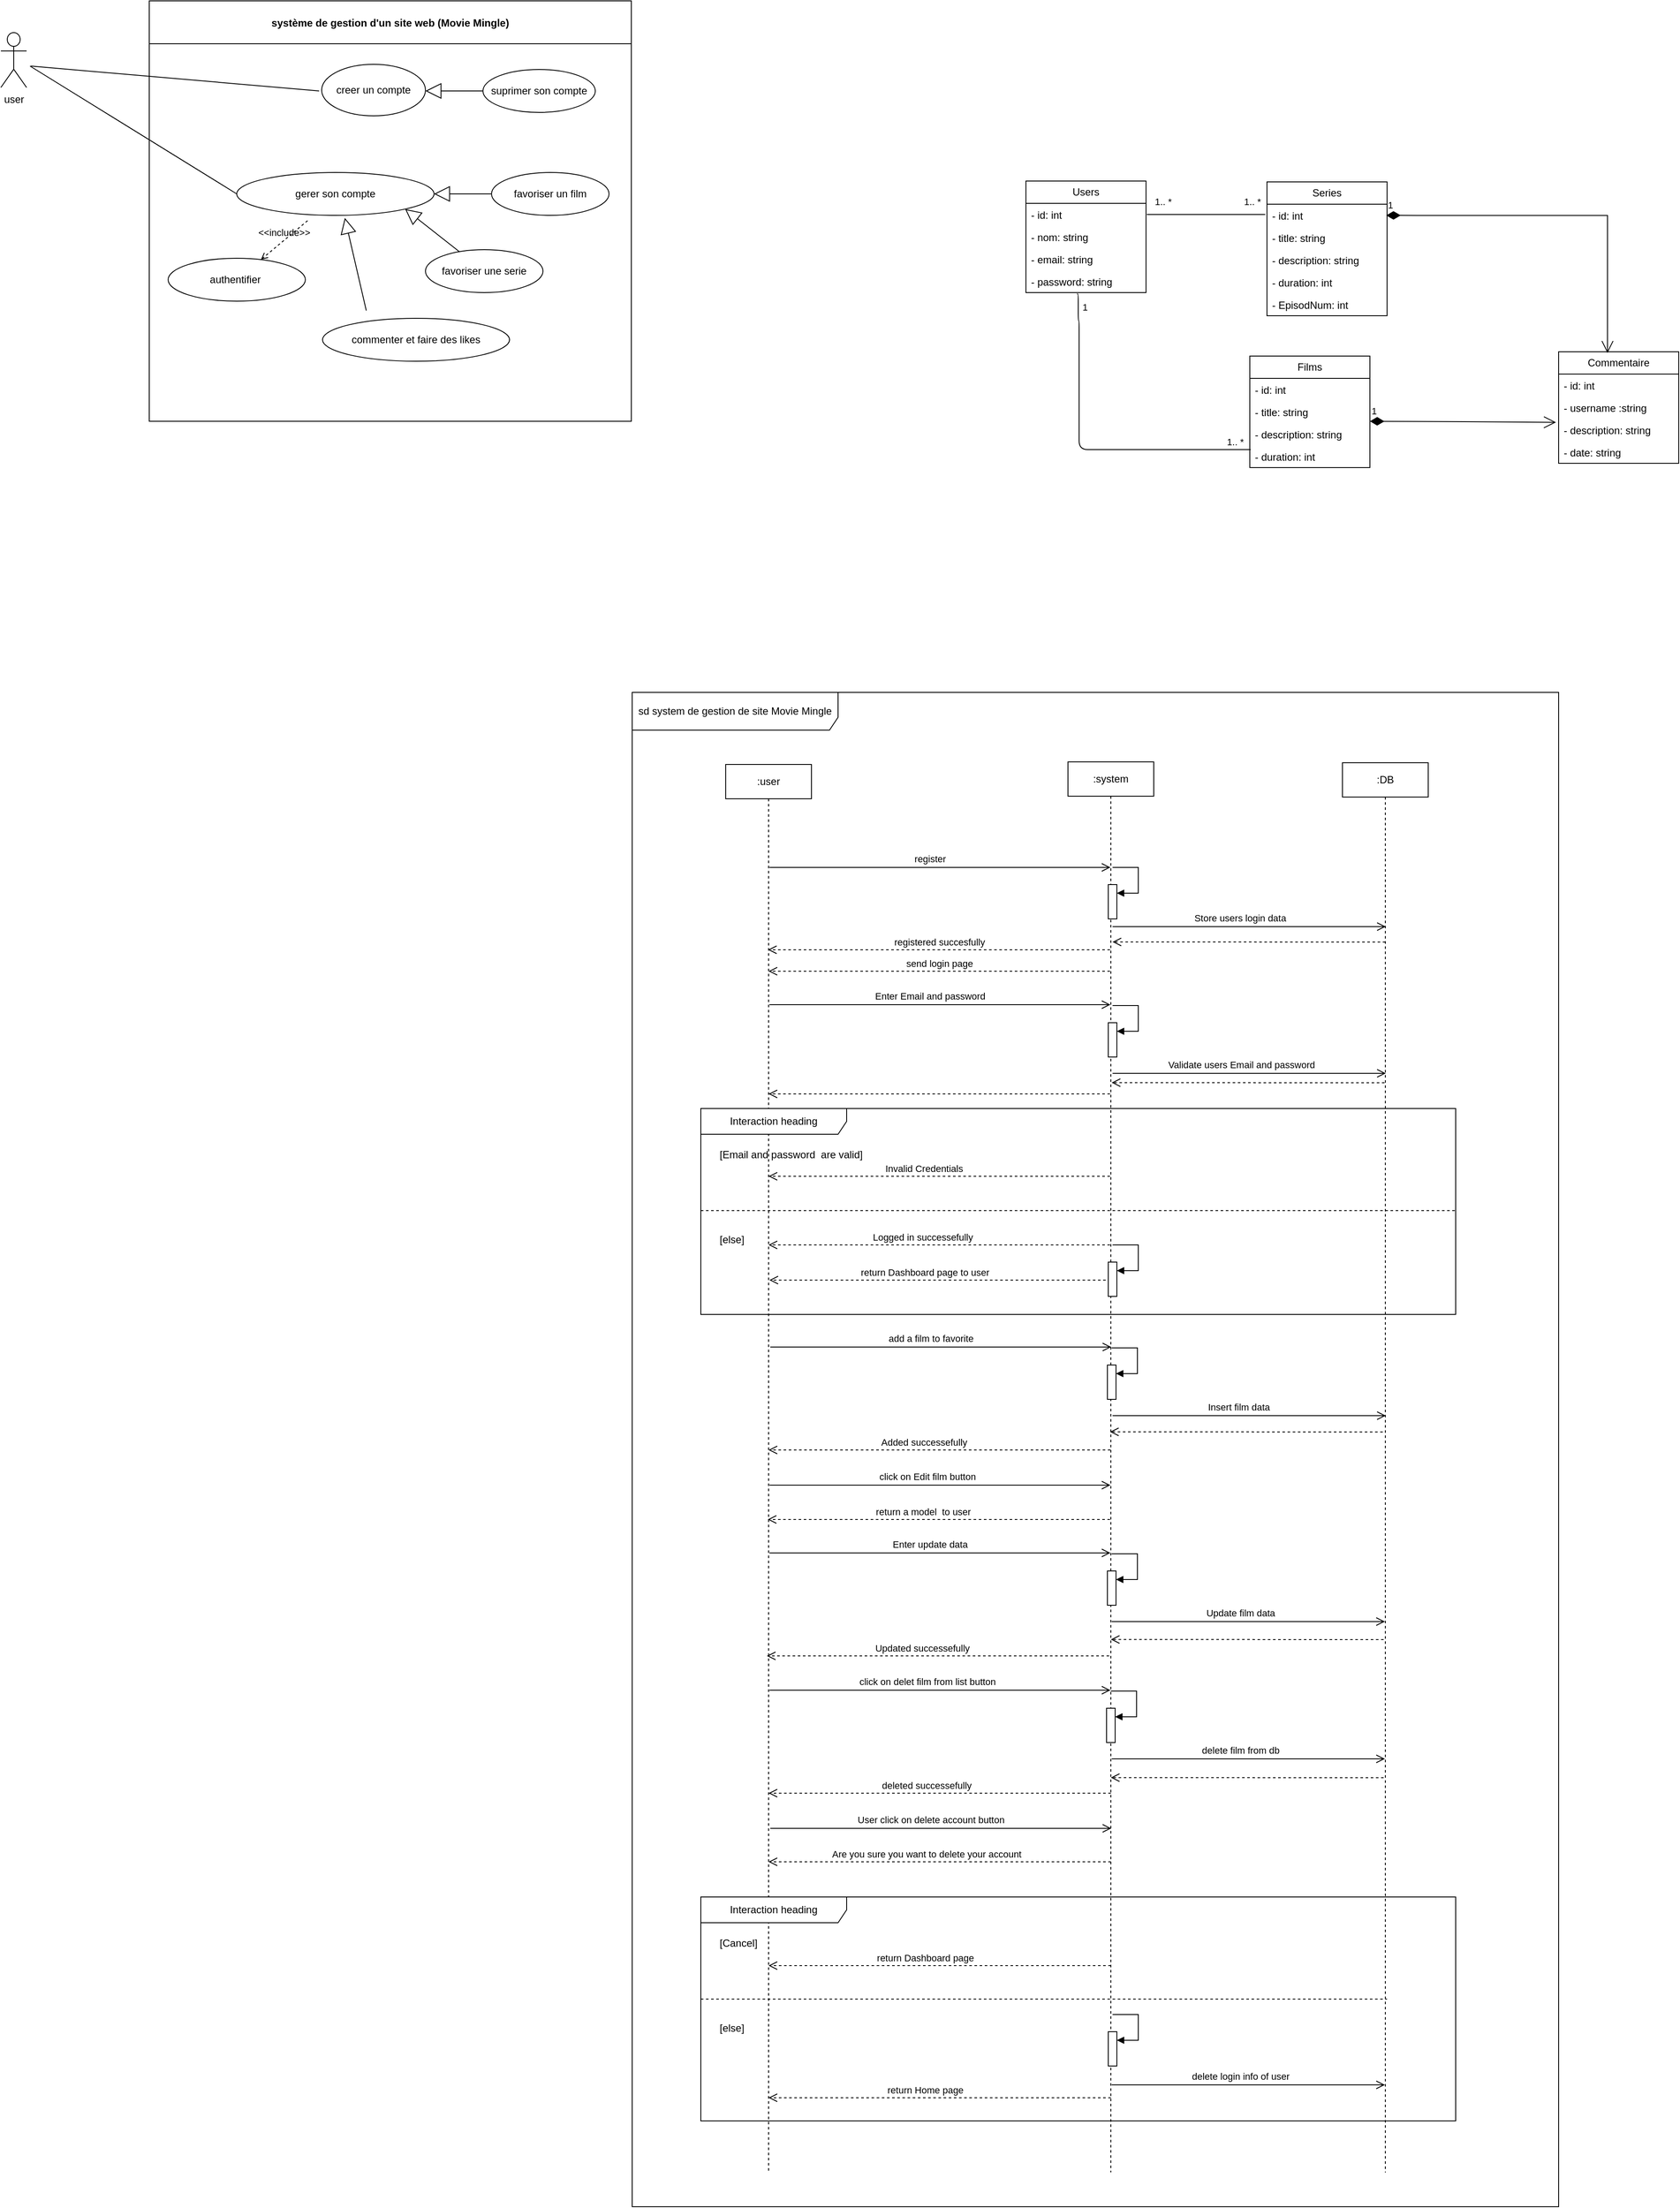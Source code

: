 <mxfile version="22.1.3" type="github">
  <diagram name="Page-1" id="ic3QxxJDQ8-wgufNTwQT">
    <mxGraphModel dx="2647" dy="1553" grid="1" gridSize="10" guides="1" tooltips="1" connect="1" arrows="1" fold="1" page="1" pageScale="1" pageWidth="827" pageHeight="1169" math="0" shadow="0">
      <root>
        <mxCell id="0" />
        <mxCell id="1" parent="0" />
        <mxCell id="sFR_5gGPYLs7CGGtgTTj-65" value="Users" style="swimlane;fontStyle=0;childLayout=stackLayout;horizontal=1;startSize=26;fillColor=none;horizontalStack=0;resizeParent=1;resizeParentMax=0;resizeLast=0;collapsible=1;marginBottom=0;whiteSpace=wrap;html=1;" vertex="1" parent="1">
          <mxGeometry x="1259" y="359" width="140" height="130" as="geometry" />
        </mxCell>
        <mxCell id="sFR_5gGPYLs7CGGtgTTj-66" value="- id: int" style="text;strokeColor=none;fillColor=none;align=left;verticalAlign=top;spacingLeft=4;spacingRight=4;overflow=hidden;rotatable=0;points=[[0,0.5],[1,0.5]];portConstraint=eastwest;whiteSpace=wrap;html=1;" vertex="1" parent="sFR_5gGPYLs7CGGtgTTj-65">
          <mxGeometry y="26" width="140" height="26" as="geometry" />
        </mxCell>
        <mxCell id="sFR_5gGPYLs7CGGtgTTj-67" value="- nom: string" style="text;strokeColor=none;fillColor=none;align=left;verticalAlign=top;spacingLeft=4;spacingRight=4;overflow=hidden;rotatable=0;points=[[0,0.5],[1,0.5]];portConstraint=eastwest;whiteSpace=wrap;html=1;" vertex="1" parent="sFR_5gGPYLs7CGGtgTTj-65">
          <mxGeometry y="52" width="140" height="26" as="geometry" />
        </mxCell>
        <mxCell id="sFR_5gGPYLs7CGGtgTTj-68" value="-&amp;nbsp;email: string" style="text;strokeColor=none;fillColor=none;align=left;verticalAlign=top;spacingLeft=4;spacingRight=4;overflow=hidden;rotatable=0;points=[[0,0.5],[1,0.5]];portConstraint=eastwest;whiteSpace=wrap;html=1;" vertex="1" parent="sFR_5gGPYLs7CGGtgTTj-65">
          <mxGeometry y="78" width="140" height="26" as="geometry" />
        </mxCell>
        <mxCell id="sFR_5gGPYLs7CGGtgTTj-69" value="-&amp;nbsp;password: string" style="text;strokeColor=none;fillColor=none;align=left;verticalAlign=top;spacingLeft=4;spacingRight=4;overflow=hidden;rotatable=0;points=[[0,0.5],[1,0.5]];portConstraint=eastwest;whiteSpace=wrap;html=1;" vertex="1" parent="sFR_5gGPYLs7CGGtgTTj-65">
          <mxGeometry y="104" width="140" height="26" as="geometry" />
        </mxCell>
        <mxCell id="sFR_5gGPYLs7CGGtgTTj-71" value="Commentaire" style="swimlane;fontStyle=0;childLayout=stackLayout;horizontal=1;startSize=26;fillColor=none;horizontalStack=0;resizeParent=1;resizeParentMax=0;resizeLast=0;collapsible=1;marginBottom=0;whiteSpace=wrap;html=1;" vertex="1" parent="1">
          <mxGeometry x="1880" y="558" width="140" height="130" as="geometry" />
        </mxCell>
        <mxCell id="sFR_5gGPYLs7CGGtgTTj-72" value="- id: int" style="text;strokeColor=none;fillColor=none;align=left;verticalAlign=top;spacingLeft=4;spacingRight=4;overflow=hidden;rotatable=0;points=[[0,0.5],[1,0.5]];portConstraint=eastwest;whiteSpace=wrap;html=1;" vertex="1" parent="sFR_5gGPYLs7CGGtgTTj-71">
          <mxGeometry y="26" width="140" height="26" as="geometry" />
        </mxCell>
        <mxCell id="sFR_5gGPYLs7CGGtgTTj-73" value="- username :string" style="text;strokeColor=none;fillColor=none;align=left;verticalAlign=top;spacingLeft=4;spacingRight=4;overflow=hidden;rotatable=0;points=[[0,0.5],[1,0.5]];portConstraint=eastwest;whiteSpace=wrap;html=1;" vertex="1" parent="sFR_5gGPYLs7CGGtgTTj-71">
          <mxGeometry y="52" width="140" height="26" as="geometry" />
        </mxCell>
        <mxCell id="sFR_5gGPYLs7CGGtgTTj-74" value="-&amp;nbsp;description: string" style="text;strokeColor=none;fillColor=none;align=left;verticalAlign=top;spacingLeft=4;spacingRight=4;overflow=hidden;rotatable=0;points=[[0,0.5],[1,0.5]];portConstraint=eastwest;whiteSpace=wrap;html=1;" vertex="1" parent="sFR_5gGPYLs7CGGtgTTj-71">
          <mxGeometry y="78" width="140" height="26" as="geometry" />
        </mxCell>
        <mxCell id="sFR_5gGPYLs7CGGtgTTj-75" value="-&amp;nbsp;date: string" style="text;strokeColor=none;fillColor=none;align=left;verticalAlign=top;spacingLeft=4;spacingRight=4;overflow=hidden;rotatable=0;points=[[0,0.5],[1,0.5]];portConstraint=eastwest;whiteSpace=wrap;html=1;" vertex="1" parent="sFR_5gGPYLs7CGGtgTTj-71">
          <mxGeometry y="104" width="140" height="26" as="geometry" />
        </mxCell>
        <mxCell id="sFR_5gGPYLs7CGGtgTTj-77" value="Films" style="swimlane;fontStyle=0;childLayout=stackLayout;horizontal=1;startSize=26;fillColor=none;horizontalStack=0;resizeParent=1;resizeParentMax=0;resizeLast=0;collapsible=1;marginBottom=0;whiteSpace=wrap;html=1;" vertex="1" parent="1">
          <mxGeometry x="1520" y="563" width="140" height="130" as="geometry" />
        </mxCell>
        <mxCell id="sFR_5gGPYLs7CGGtgTTj-78" value="- id: int" style="text;strokeColor=none;fillColor=none;align=left;verticalAlign=top;spacingLeft=4;spacingRight=4;overflow=hidden;rotatable=0;points=[[0,0.5],[1,0.5]];portConstraint=eastwest;whiteSpace=wrap;html=1;" vertex="1" parent="sFR_5gGPYLs7CGGtgTTj-77">
          <mxGeometry y="26" width="140" height="26" as="geometry" />
        </mxCell>
        <mxCell id="sFR_5gGPYLs7CGGtgTTj-79" value="- title: string" style="text;strokeColor=none;fillColor=none;align=left;verticalAlign=top;spacingLeft=4;spacingRight=4;overflow=hidden;rotatable=0;points=[[0,0.5],[1,0.5]];portConstraint=eastwest;whiteSpace=wrap;html=1;" vertex="1" parent="sFR_5gGPYLs7CGGtgTTj-77">
          <mxGeometry y="52" width="140" height="26" as="geometry" />
        </mxCell>
        <mxCell id="sFR_5gGPYLs7CGGtgTTj-80" value="- description: string" style="text;strokeColor=none;fillColor=none;align=left;verticalAlign=top;spacingLeft=4;spacingRight=4;overflow=hidden;rotatable=0;points=[[0,0.5],[1,0.5]];portConstraint=eastwest;whiteSpace=wrap;html=1;" vertex="1" parent="sFR_5gGPYLs7CGGtgTTj-77">
          <mxGeometry y="78" width="140" height="26" as="geometry" />
        </mxCell>
        <mxCell id="sFR_5gGPYLs7CGGtgTTj-81" value="- duration: int" style="text;strokeColor=none;fillColor=none;align=left;verticalAlign=top;spacingLeft=4;spacingRight=4;overflow=hidden;rotatable=0;points=[[0,0.5],[1,0.5]];portConstraint=eastwest;whiteSpace=wrap;html=1;" vertex="1" parent="sFR_5gGPYLs7CGGtgTTj-77">
          <mxGeometry y="104" width="140" height="26" as="geometry" />
        </mxCell>
        <mxCell id="sFR_5gGPYLs7CGGtgTTj-83" value="" style="endArrow=none;html=1;edgeStyle=orthogonalEdgeStyle;exitX=0.426;exitY=1.057;exitDx=0;exitDy=0;exitPerimeter=0;entryX=0;entryY=0.5;entryDx=0;entryDy=0;" edge="1" parent="1" source="sFR_5gGPYLs7CGGtgTTj-69">
          <mxGeometry relative="1" as="geometry">
            <mxPoint x="1320.22" y="515.156" as="sourcePoint" />
            <mxPoint x="1521" y="672" as="targetPoint" />
            <Array as="points">
              <mxPoint x="1320" y="491" />
              <mxPoint x="1320" y="522" />
              <mxPoint x="1321" y="522" />
              <mxPoint x="1321" y="672" />
            </Array>
          </mxGeometry>
        </mxCell>
        <mxCell id="sFR_5gGPYLs7CGGtgTTj-84" value="1" style="edgeLabel;resizable=0;html=1;align=left;verticalAlign=bottom;" connectable="0" vertex="1" parent="sFR_5gGPYLs7CGGtgTTj-83">
          <mxGeometry x="-1" relative="1" as="geometry">
            <mxPoint x="4" y="24" as="offset" />
          </mxGeometry>
        </mxCell>
        <mxCell id="sFR_5gGPYLs7CGGtgTTj-85" value="1.. *" style="edgeLabel;resizable=0;html=1;align=right;verticalAlign=bottom;" connectable="0" vertex="1" parent="sFR_5gGPYLs7CGGtgTTj-83">
          <mxGeometry x="1" relative="1" as="geometry">
            <mxPoint x="-8" y="-1" as="offset" />
          </mxGeometry>
        </mxCell>
        <mxCell id="sFR_5gGPYLs7CGGtgTTj-86" value="1.. *" style="edgeLabel;resizable=0;html=1;align=right;verticalAlign=bottom;" connectable="0" vertex="1" parent="sFR_5gGPYLs7CGGtgTTj-83">
          <mxGeometry x="1" relative="1" as="geometry">
            <mxPoint x="12" y="-281" as="offset" />
          </mxGeometry>
        </mxCell>
        <mxCell id="sFR_5gGPYLs7CGGtgTTj-87" value="1.. *" style="edgeLabel;resizable=0;html=1;align=right;verticalAlign=bottom;" connectable="0" vertex="1" parent="sFR_5gGPYLs7CGGtgTTj-83">
          <mxGeometry x="1" relative="1" as="geometry">
            <mxPoint x="-92" y="-281" as="offset" />
          </mxGeometry>
        </mxCell>
        <mxCell id="sFR_5gGPYLs7CGGtgTTj-95" value="" style="line;strokeWidth=1;fillColor=none;align=left;verticalAlign=middle;spacingTop=-1;spacingLeft=3;spacingRight=3;rotatable=0;labelPosition=right;points=[];portConstraint=eastwest;strokeColor=inherit;" vertex="1" parent="1">
          <mxGeometry x="1400" y="394" width="138" height="8" as="geometry" />
        </mxCell>
        <mxCell id="sFR_5gGPYLs7CGGtgTTj-100" value="user" style="shape=umlActor;verticalLabelPosition=bottom;verticalAlign=top;html=1;outlineConnect=0;rounded=0;labelBackgroundColor=none;" vertex="1" parent="1">
          <mxGeometry x="64" y="186" width="30" height="64" as="geometry" />
        </mxCell>
        <mxCell id="sFR_5gGPYLs7CGGtgTTj-101" value="système de gestion d&#39;un site web (Movie Mingle)" style="swimlane;startSize=50;rounded=0;labelBackgroundColor=none;" vertex="1" parent="1">
          <mxGeometry x="237" y="149" width="562" height="490" as="geometry" />
        </mxCell>
        <mxCell id="sFR_5gGPYLs7CGGtgTTj-102" value="creer un compte" style="ellipse;whiteSpace=wrap;html=1;align=center;newEdgeStyle={&quot;edgeStyle&quot;:&quot;entityRelationEdgeStyle&quot;,&quot;startArrow&quot;:&quot;none&quot;,&quot;endArrow&quot;:&quot;none&quot;,&quot;segment&quot;:10,&quot;curved&quot;:1,&quot;sourcePerimeterSpacing&quot;:0,&quot;targetPerimeterSpacing&quot;:0};treeFolding=1;treeMoving=1;rounded=0;labelBackgroundColor=none;" vertex="1" parent="sFR_5gGPYLs7CGGtgTTj-101">
          <mxGeometry x="201" y="74" width="121" height="60" as="geometry" />
        </mxCell>
        <mxCell id="sFR_5gGPYLs7CGGtgTTj-103" value="gerer son compte" style="ellipse;whiteSpace=wrap;html=1;align=center;newEdgeStyle={&quot;edgeStyle&quot;:&quot;entityRelationEdgeStyle&quot;,&quot;startArrow&quot;:&quot;none&quot;,&quot;endArrow&quot;:&quot;none&quot;,&quot;segment&quot;:10,&quot;curved&quot;:1,&quot;sourcePerimeterSpacing&quot;:0,&quot;targetPerimeterSpacing&quot;:0};treeFolding=1;treeMoving=1;rounded=0;labelBackgroundColor=none;" vertex="1" parent="sFR_5gGPYLs7CGGtgTTj-101">
          <mxGeometry x="102" y="200" width="230" height="50" as="geometry" />
        </mxCell>
        <mxCell id="sFR_5gGPYLs7CGGtgTTj-104" value="authentifier&amp;nbsp;" style="ellipse;whiteSpace=wrap;html=1;align=center;newEdgeStyle={&quot;edgeStyle&quot;:&quot;entityRelationEdgeStyle&quot;,&quot;startArrow&quot;:&quot;none&quot;,&quot;endArrow&quot;:&quot;none&quot;,&quot;segment&quot;:10,&quot;curved&quot;:1,&quot;sourcePerimeterSpacing&quot;:0,&quot;targetPerimeterSpacing&quot;:0};treeFolding=1;treeMoving=1;rounded=0;labelBackgroundColor=none;" vertex="1" parent="sFR_5gGPYLs7CGGtgTTj-101">
          <mxGeometry x="22" y="300" width="160" height="50" as="geometry" />
        </mxCell>
        <mxCell id="sFR_5gGPYLs7CGGtgTTj-105" value="favoriser une serie" style="ellipse;whiteSpace=wrap;html=1;align=center;newEdgeStyle={&quot;edgeStyle&quot;:&quot;entityRelationEdgeStyle&quot;,&quot;startArrow&quot;:&quot;none&quot;,&quot;endArrow&quot;:&quot;none&quot;,&quot;segment&quot;:10,&quot;curved&quot;:1,&quot;sourcePerimeterSpacing&quot;:0,&quot;targetPerimeterSpacing&quot;:0};treeFolding=1;treeMoving=1;rounded=0;labelBackgroundColor=none;" vertex="1" parent="sFR_5gGPYLs7CGGtgTTj-101">
          <mxGeometry x="322" y="290" width="137" height="50" as="geometry" />
        </mxCell>
        <mxCell id="sFR_5gGPYLs7CGGtgTTj-106" value="favoriser un film" style="ellipse;whiteSpace=wrap;html=1;align=center;newEdgeStyle={&quot;edgeStyle&quot;:&quot;entityRelationEdgeStyle&quot;,&quot;startArrow&quot;:&quot;none&quot;,&quot;endArrow&quot;:&quot;none&quot;,&quot;segment&quot;:10,&quot;curved&quot;:1,&quot;sourcePerimeterSpacing&quot;:0,&quot;targetPerimeterSpacing&quot;:0};treeFolding=1;treeMoving=1;rounded=0;labelBackgroundColor=none;" vertex="1" parent="sFR_5gGPYLs7CGGtgTTj-101">
          <mxGeometry x="399" y="200" width="137" height="50" as="geometry" />
        </mxCell>
        <mxCell id="sFR_5gGPYLs7CGGtgTTj-107" value="" style="endArrow=block;endSize=16;endFill=0;html=1;rounded=0;labelBackgroundColor=none;fontColor=default;" edge="1" parent="sFR_5gGPYLs7CGGtgTTj-101" source="sFR_5gGPYLs7CGGtgTTj-106">
          <mxGeometry width="160" relative="1" as="geometry">
            <mxPoint x="403" y="200" as="sourcePoint" />
            <mxPoint x="332" y="225" as="targetPoint" />
          </mxGeometry>
        </mxCell>
        <mxCell id="sFR_5gGPYLs7CGGtgTTj-108" value="" style="endArrow=block;endSize=16;endFill=0;html=1;rounded=0;entryX=1;entryY=1;entryDx=0;entryDy=0;labelBackgroundColor=none;fontColor=default;" edge="1" parent="sFR_5gGPYLs7CGGtgTTj-101" source="sFR_5gGPYLs7CGGtgTTj-105" target="sFR_5gGPYLs7CGGtgTTj-103">
          <mxGeometry width="160" relative="1" as="geometry">
            <mxPoint x="242" y="260" as="sourcePoint" />
            <mxPoint x="273" y="200" as="targetPoint" />
          </mxGeometry>
        </mxCell>
        <mxCell id="sFR_5gGPYLs7CGGtgTTj-109" value="&amp;lt;&amp;lt;include&amp;gt;&amp;gt;" style="html=1;verticalAlign=bottom;labelBackgroundColor=none;endArrow=open;endFill=0;dashed=1;rounded=0;exitX=0.359;exitY=1.124;exitDx=0;exitDy=0;exitPerimeter=0;fontColor=default;" edge="1" parent="sFR_5gGPYLs7CGGtgTTj-101" source="sFR_5gGPYLs7CGGtgTTj-103" target="sFR_5gGPYLs7CGGtgTTj-104">
          <mxGeometry width="160" relative="1" as="geometry">
            <mxPoint x="112" y="330" as="sourcePoint" />
            <mxPoint x="222" y="270" as="targetPoint" />
          </mxGeometry>
        </mxCell>
        <mxCell id="sFR_5gGPYLs7CGGtgTTj-110" value="suprimer son compte" style="ellipse;whiteSpace=wrap;html=1;align=center;newEdgeStyle={&quot;edgeStyle&quot;:&quot;entityRelationEdgeStyle&quot;,&quot;startArrow&quot;:&quot;none&quot;,&quot;endArrow&quot;:&quot;none&quot;,&quot;segment&quot;:10,&quot;curved&quot;:1,&quot;sourcePerimeterSpacing&quot;:0,&quot;targetPerimeterSpacing&quot;:0};treeFolding=1;treeMoving=1;rounded=0;labelBackgroundColor=none;" vertex="1" parent="sFR_5gGPYLs7CGGtgTTj-101">
          <mxGeometry x="389" y="80" width="131" height="50" as="geometry" />
        </mxCell>
        <mxCell id="sFR_5gGPYLs7CGGtgTTj-111" value="" style="endArrow=block;endSize=16;endFill=0;html=1;rounded=0;labelBackgroundColor=none;fontColor=default;" edge="1" parent="sFR_5gGPYLs7CGGtgTTj-101">
          <mxGeometry width="160" relative="1" as="geometry">
            <mxPoint x="389" y="105" as="sourcePoint" />
            <mxPoint x="322" y="105" as="targetPoint" />
          </mxGeometry>
        </mxCell>
        <mxCell id="sFR_5gGPYLs7CGGtgTTj-112" value="commenter et faire des likes" style="ellipse;whiteSpace=wrap;html=1;align=center;newEdgeStyle={&quot;edgeStyle&quot;:&quot;entityRelationEdgeStyle&quot;,&quot;startArrow&quot;:&quot;none&quot;,&quot;endArrow&quot;:&quot;none&quot;,&quot;segment&quot;:10,&quot;curved&quot;:1,&quot;sourcePerimeterSpacing&quot;:0,&quot;targetPerimeterSpacing&quot;:0};treeFolding=1;treeMoving=1;rounded=0;labelBackgroundColor=none;" vertex="1" parent="sFR_5gGPYLs7CGGtgTTj-101">
          <mxGeometry x="202" y="370" width="218" height="50" as="geometry" />
        </mxCell>
        <mxCell id="sFR_5gGPYLs7CGGtgTTj-113" value="" style="endArrow=block;endSize=16;endFill=0;html=1;rounded=0;entryX=1;entryY=1;entryDx=0;entryDy=0;labelBackgroundColor=none;fontColor=default;" edge="1" parent="sFR_5gGPYLs7CGGtgTTj-101">
          <mxGeometry width="160" relative="1" as="geometry">
            <mxPoint x="253" y="361" as="sourcePoint" />
            <mxPoint x="228" y="253" as="targetPoint" />
          </mxGeometry>
        </mxCell>
        <mxCell id="sFR_5gGPYLs7CGGtgTTj-114" value="" style="endArrow=none;html=1;rounded=0;entryX=0;entryY=0.5;entryDx=0;entryDy=0;labelBackgroundColor=none;fontColor=default;" edge="1" parent="1">
          <mxGeometry width="50" height="50" relative="1" as="geometry">
            <mxPoint x="99" y="225" as="sourcePoint" />
            <mxPoint x="435.0" y="254" as="targetPoint" />
          </mxGeometry>
        </mxCell>
        <mxCell id="sFR_5gGPYLs7CGGtgTTj-115" value="" style="endArrow=none;html=1;rounded=0;entryX=0;entryY=0.5;entryDx=0;entryDy=0;labelBackgroundColor=none;fontColor=default;" edge="1" parent="1" target="sFR_5gGPYLs7CGGtgTTj-103">
          <mxGeometry width="50" height="50" relative="1" as="geometry">
            <mxPoint x="98" y="225" as="sourcePoint" />
            <mxPoint x="347" y="439" as="targetPoint" />
          </mxGeometry>
        </mxCell>
        <mxCell id="sFR_5gGPYLs7CGGtgTTj-116" value="1" style="endArrow=open;html=1;endSize=12;startArrow=diamondThin;startSize=14;startFill=1;edgeStyle=orthogonalEdgeStyle;align=left;verticalAlign=bottom;rounded=0;entryX=-0.022;entryY=0.163;entryDx=0;entryDy=0;entryPerimeter=0;" edge="1" parent="1" target="sFR_5gGPYLs7CGGtgTTj-74">
          <mxGeometry x="-1" y="3" relative="1" as="geometry">
            <mxPoint x="1660" y="639" as="sourcePoint" />
            <mxPoint x="1820" y="639" as="targetPoint" />
          </mxGeometry>
        </mxCell>
        <mxCell id="sFR_5gGPYLs7CGGtgTTj-117" value="1" style="endArrow=open;html=1;endSize=12;startArrow=diamondThin;startSize=14;startFill=1;edgeStyle=orthogonalEdgeStyle;align=left;verticalAlign=bottom;rounded=0;entryX=0.407;entryY=0.012;entryDx=0;entryDy=0;entryPerimeter=0;" edge="1" parent="1" target="sFR_5gGPYLs7CGGtgTTj-71">
          <mxGeometry x="-1" y="3" relative="1" as="geometry">
            <mxPoint x="1679" y="399.06" as="sourcePoint" />
            <mxPoint x="1937" y="530" as="targetPoint" />
            <Array as="points">
              <mxPoint x="1937" y="399" />
            </Array>
          </mxGeometry>
        </mxCell>
        <mxCell id="sFR_5gGPYLs7CGGtgTTj-118" value="Series" style="swimlane;fontStyle=0;childLayout=stackLayout;horizontal=1;startSize=26;fillColor=none;horizontalStack=0;resizeParent=1;resizeParentMax=0;resizeLast=0;collapsible=1;marginBottom=0;whiteSpace=wrap;html=1;" vertex="1" parent="1">
          <mxGeometry x="1540" y="360" width="140" height="156" as="geometry" />
        </mxCell>
        <mxCell id="sFR_5gGPYLs7CGGtgTTj-119" value="- id: int" style="text;strokeColor=none;fillColor=none;align=left;verticalAlign=top;spacingLeft=4;spacingRight=4;overflow=hidden;rotatable=0;points=[[0,0.5],[1,0.5]];portConstraint=eastwest;whiteSpace=wrap;html=1;" vertex="1" parent="sFR_5gGPYLs7CGGtgTTj-118">
          <mxGeometry y="26" width="140" height="26" as="geometry" />
        </mxCell>
        <mxCell id="sFR_5gGPYLs7CGGtgTTj-120" value="- title: string" style="text;strokeColor=none;fillColor=none;align=left;verticalAlign=top;spacingLeft=4;spacingRight=4;overflow=hidden;rotatable=0;points=[[0,0.5],[1,0.5]];portConstraint=eastwest;whiteSpace=wrap;html=1;" vertex="1" parent="sFR_5gGPYLs7CGGtgTTj-118">
          <mxGeometry y="52" width="140" height="26" as="geometry" />
        </mxCell>
        <mxCell id="sFR_5gGPYLs7CGGtgTTj-121" value="- description: string" style="text;strokeColor=none;fillColor=none;align=left;verticalAlign=top;spacingLeft=4;spacingRight=4;overflow=hidden;rotatable=0;points=[[0,0.5],[1,0.5]];portConstraint=eastwest;whiteSpace=wrap;html=1;" vertex="1" parent="sFR_5gGPYLs7CGGtgTTj-118">
          <mxGeometry y="78" width="140" height="26" as="geometry" />
        </mxCell>
        <mxCell id="sFR_5gGPYLs7CGGtgTTj-122" value="- duration: int" style="text;strokeColor=none;fillColor=none;align=left;verticalAlign=top;spacingLeft=4;spacingRight=4;overflow=hidden;rotatable=0;points=[[0,0.5],[1,0.5]];portConstraint=eastwest;whiteSpace=wrap;html=1;" vertex="1" parent="sFR_5gGPYLs7CGGtgTTj-118">
          <mxGeometry y="104" width="140" height="26" as="geometry" />
        </mxCell>
        <mxCell id="sFR_5gGPYLs7CGGtgTTj-123" value="- EpisodNum: int" style="text;strokeColor=none;fillColor=none;align=left;verticalAlign=top;spacingLeft=4;spacingRight=4;overflow=hidden;rotatable=0;points=[[0,0.5],[1,0.5]];portConstraint=eastwest;whiteSpace=wrap;html=1;" vertex="1" parent="sFR_5gGPYLs7CGGtgTTj-118">
          <mxGeometry y="130" width="140" height="26" as="geometry" />
        </mxCell>
        <mxCell id="sFR_5gGPYLs7CGGtgTTj-124" value="sd system de gestion de site Movie Mingle" style="shape=umlFrame;whiteSpace=wrap;html=1;pointerEvents=0;width=240;height=44;" vertex="1" parent="1">
          <mxGeometry x="800" y="955" width="1080" height="1765" as="geometry" />
        </mxCell>
        <mxCell id="sFR_5gGPYLs7CGGtgTTj-125" value=":user" style="shape=umlLifeline;perimeter=lifelinePerimeter;whiteSpace=wrap;html=1;container=1;dropTarget=0;collapsible=0;recursiveResize=0;outlineConnect=0;portConstraint=eastwest;newEdgeStyle={&quot;curved&quot;:0,&quot;rounded&quot;:0};" vertex="1" parent="1">
          <mxGeometry x="909" y="1039" width="100" height="1641" as="geometry" />
        </mxCell>
        <mxCell id="sFR_5gGPYLs7CGGtgTTj-126" value=":system" style="shape=umlLifeline;perimeter=lifelinePerimeter;whiteSpace=wrap;html=1;container=1;dropTarget=0;collapsible=0;recursiveResize=0;outlineConnect=0;portConstraint=eastwest;newEdgeStyle={&quot;curved&quot;:0,&quot;rounded&quot;:0};" vertex="1" parent="1">
          <mxGeometry x="1308" y="1036" width="100" height="1644" as="geometry" />
        </mxCell>
        <mxCell id="sFR_5gGPYLs7CGGtgTTj-127" value="" style="endArrow=open;startArrow=none;endFill=0;startFill=0;endSize=8;html=1;verticalAlign=bottom;labelBackgroundColor=none;strokeWidth=1;rounded=0;" edge="1" parent="1">
          <mxGeometry width="160" relative="1" as="geometry">
            <mxPoint x="960" y="1159" as="sourcePoint" />
            <mxPoint x="1357.5" y="1159" as="targetPoint" />
            <Array as="points">
              <mxPoint x="1050" y="1159" />
            </Array>
          </mxGeometry>
        </mxCell>
        <mxCell id="sFR_5gGPYLs7CGGtgTTj-128" value="register" style="edgeLabel;html=1;align=center;verticalAlign=middle;resizable=0;points=[];" vertex="1" connectable="0" parent="sFR_5gGPYLs7CGGtgTTj-127">
          <mxGeometry x="-0.059" y="2" relative="1" as="geometry">
            <mxPoint y="-8" as="offset" />
          </mxGeometry>
        </mxCell>
        <mxCell id="sFR_5gGPYLs7CGGtgTTj-129" value="" style="html=1;points=[[0,0,0,0,5],[0,1,0,0,-5],[1,0,0,0,5],[1,1,0,0,-5]];perimeter=orthogonalPerimeter;outlineConnect=0;targetShapes=umlLifeline;portConstraint=eastwest;newEdgeStyle={&quot;curved&quot;:0,&quot;rounded&quot;:0};" vertex="1" parent="1">
          <mxGeometry x="1355" y="1179" width="10" height="40" as="geometry" />
        </mxCell>
        <mxCell id="sFR_5gGPYLs7CGGtgTTj-130" value="" style="html=1;align=left;spacingLeft=2;endArrow=block;rounded=0;edgeStyle=orthogonalEdgeStyle;curved=0;rounded=0;" edge="1" target="sFR_5gGPYLs7CGGtgTTj-129" parent="1">
          <mxGeometry x="-0.059" y="10" relative="1" as="geometry">
            <mxPoint x="1360" y="1159" as="sourcePoint" />
            <Array as="points">
              <mxPoint x="1390" y="1189" />
            </Array>
            <mxPoint as="offset" />
          </mxGeometry>
        </mxCell>
        <mxCell id="sFR_5gGPYLs7CGGtgTTj-131" value="registered succesfully&lt;br&gt;" style="html=1;verticalAlign=bottom;endArrow=open;dashed=1;endSize=8;curved=0;rounded=0;" edge="1" parent="1">
          <mxGeometry relative="1" as="geometry">
            <mxPoint x="1357" y="1255" as="sourcePoint" />
            <mxPoint x="958.324" y="1255" as="targetPoint" />
          </mxGeometry>
        </mxCell>
        <mxCell id="sFR_5gGPYLs7CGGtgTTj-133" value="send login page" style="html=1;verticalAlign=bottom;endArrow=open;dashed=1;endSize=8;curved=0;rounded=0;" edge="1" parent="1">
          <mxGeometry relative="1" as="geometry">
            <mxPoint x="1357" y="1280" as="sourcePoint" />
            <mxPoint x="959" y="1280" as="targetPoint" />
          </mxGeometry>
        </mxCell>
        <mxCell id="sFR_5gGPYLs7CGGtgTTj-134" value="" style="endArrow=open;startArrow=none;endFill=0;startFill=0;endSize=8;html=1;verticalAlign=bottom;labelBackgroundColor=none;strokeWidth=1;rounded=0;" edge="1" parent="1">
          <mxGeometry width="160" relative="1" as="geometry">
            <mxPoint x="960" y="1319" as="sourcePoint" />
            <mxPoint x="1357.5" y="1319" as="targetPoint" />
            <Array as="points">
              <mxPoint x="1050" y="1319" />
            </Array>
          </mxGeometry>
        </mxCell>
        <mxCell id="sFR_5gGPYLs7CGGtgTTj-135" value="Enter Email and password" style="edgeLabel;html=1;align=center;verticalAlign=middle;resizable=0;points=[];" vertex="1" connectable="0" parent="sFR_5gGPYLs7CGGtgTTj-134">
          <mxGeometry x="-0.059" y="2" relative="1" as="geometry">
            <mxPoint y="-8" as="offset" />
          </mxGeometry>
        </mxCell>
        <mxCell id="sFR_5gGPYLs7CGGtgTTj-138" value="" style="html=1;points=[[0,0,0,0,5],[0,1,0,0,-5],[1,0,0,0,5],[1,1,0,0,-5]];perimeter=orthogonalPerimeter;outlineConnect=0;targetShapes=umlLifeline;portConstraint=eastwest;newEdgeStyle={&quot;curved&quot;:0,&quot;rounded&quot;:0};" vertex="1" parent="1">
          <mxGeometry x="1355" y="1340" width="10" height="40" as="geometry" />
        </mxCell>
        <mxCell id="sFR_5gGPYLs7CGGtgTTj-139" value="" style="html=1;align=left;spacingLeft=2;endArrow=block;rounded=0;edgeStyle=orthogonalEdgeStyle;curved=0;rounded=0;" edge="1" target="sFR_5gGPYLs7CGGtgTTj-138" parent="1">
          <mxGeometry relative="1" as="geometry">
            <mxPoint x="1360" y="1320" as="sourcePoint" />
            <Array as="points">
              <mxPoint x="1390" y="1350" />
            </Array>
          </mxGeometry>
        </mxCell>
        <mxCell id="sFR_5gGPYLs7CGGtgTTj-140" value="" style="html=1;verticalAlign=bottom;endArrow=open;dashed=1;endSize=8;curved=0;rounded=0;" edge="1" parent="1">
          <mxGeometry relative="1" as="geometry">
            <mxPoint x="1357" y="1423" as="sourcePoint" />
            <mxPoint x="959" y="1423" as="targetPoint" />
          </mxGeometry>
        </mxCell>
        <mxCell id="sFR_5gGPYLs7CGGtgTTj-141" value="Interaction heading" style="shape=umlFrame;whiteSpace=wrap;html=1;pointerEvents=0;recursiveResize=0;container=1;collapsible=0;width=170;" vertex="1" parent="1">
          <mxGeometry x="880" y="1440" width="880" height="240" as="geometry" />
        </mxCell>
        <mxCell id="sFR_5gGPYLs7CGGtgTTj-142" value="[Email and password&amp;nbsp; are valid]" style="text;html=1;" vertex="1" parent="sFR_5gGPYLs7CGGtgTTj-141">
          <mxGeometry width="160" height="20" relative="1" as="geometry">
            <mxPoint x="20" y="40" as="offset" />
          </mxGeometry>
        </mxCell>
        <mxCell id="sFR_5gGPYLs7CGGtgTTj-143" value="[else]" style="line;strokeWidth=1;dashed=1;labelPosition=center;verticalLabelPosition=bottom;align=left;verticalAlign=top;spacingLeft=20;spacingTop=15;html=1;whiteSpace=wrap;" vertex="1" parent="sFR_5gGPYLs7CGGtgTTj-141">
          <mxGeometry y="114" width="880" height="10" as="geometry" />
        </mxCell>
        <mxCell id="sFR_5gGPYLs7CGGtgTTj-144" value="" style="html=1;verticalAlign=bottom;endArrow=open;dashed=1;endSize=8;curved=0;rounded=0;" edge="1" parent="1">
          <mxGeometry relative="1" as="geometry">
            <mxPoint x="1357" y="1519" as="sourcePoint" />
            <mxPoint x="959" y="1519" as="targetPoint" />
          </mxGeometry>
        </mxCell>
        <mxCell id="sFR_5gGPYLs7CGGtgTTj-146" value="Invalid Credentials" style="edgeLabel;html=1;align=center;verticalAlign=middle;resizable=0;points=[];" vertex="1" connectable="0" parent="sFR_5gGPYLs7CGGtgTTj-144">
          <mxGeometry x="0.107" y="1" relative="1" as="geometry">
            <mxPoint x="3" y="-10" as="offset" />
          </mxGeometry>
        </mxCell>
        <mxCell id="sFR_5gGPYLs7CGGtgTTj-147" value="" style="html=1;verticalAlign=bottom;endArrow=open;dashed=1;endSize=8;curved=0;rounded=0;" edge="1" parent="1">
          <mxGeometry relative="1" as="geometry">
            <mxPoint x="1357" y="1599" as="sourcePoint" />
            <mxPoint x="959" y="1599" as="targetPoint" />
          </mxGeometry>
        </mxCell>
        <mxCell id="sFR_5gGPYLs7CGGtgTTj-148" value="Logged in successefully&amp;nbsp;" style="edgeLabel;html=1;align=center;verticalAlign=middle;resizable=0;points=[];" vertex="1" connectable="0" parent="sFR_5gGPYLs7CGGtgTTj-147">
          <mxGeometry x="0.107" y="1" relative="1" as="geometry">
            <mxPoint x="3" y="-10" as="offset" />
          </mxGeometry>
        </mxCell>
        <mxCell id="sFR_5gGPYLs7CGGtgTTj-149" value="" style="html=1;verticalAlign=bottom;endArrow=open;dashed=1;endSize=8;curved=0;rounded=0;" edge="1" parent="1">
          <mxGeometry relative="1" as="geometry">
            <mxPoint x="1358" y="1640" as="sourcePoint" />
            <mxPoint x="960" y="1640" as="targetPoint" />
          </mxGeometry>
        </mxCell>
        <mxCell id="sFR_5gGPYLs7CGGtgTTj-150" value="return Dashboard page to user" style="edgeLabel;html=1;align=center;verticalAlign=middle;resizable=0;points=[];" vertex="1" connectable="0" parent="sFR_5gGPYLs7CGGtgTTj-149">
          <mxGeometry x="0.107" y="1" relative="1" as="geometry">
            <mxPoint x="3" y="-10" as="offset" />
          </mxGeometry>
        </mxCell>
        <mxCell id="sFR_5gGPYLs7CGGtgTTj-151" value="" style="endArrow=open;startArrow=none;endFill=0;startFill=0;endSize=8;html=1;verticalAlign=bottom;labelBackgroundColor=none;strokeWidth=1;rounded=0;" edge="1" parent="1">
          <mxGeometry width="160" relative="1" as="geometry">
            <mxPoint x="961" y="1718" as="sourcePoint" />
            <mxPoint x="1358.5" y="1718" as="targetPoint" />
            <Array as="points">
              <mxPoint x="1051" y="1718" />
            </Array>
          </mxGeometry>
        </mxCell>
        <mxCell id="sFR_5gGPYLs7CGGtgTTj-152" value="add a film to favorite" style="edgeLabel;html=1;align=center;verticalAlign=middle;resizable=0;points=[];" vertex="1" connectable="0" parent="sFR_5gGPYLs7CGGtgTTj-151">
          <mxGeometry x="-0.059" y="2" relative="1" as="geometry">
            <mxPoint y="-8" as="offset" />
          </mxGeometry>
        </mxCell>
        <mxCell id="sFR_5gGPYLs7CGGtgTTj-153" value="" style="html=1;points=[[0,0,0,0,5],[0,1,0,0,-5],[1,0,0,0,5],[1,1,0,0,-5]];perimeter=orthogonalPerimeter;outlineConnect=0;targetShapes=umlLifeline;portConstraint=eastwest;newEdgeStyle={&quot;curved&quot;:0,&quot;rounded&quot;:0};" vertex="1" parent="1">
          <mxGeometry x="1354" y="1739" width="10" height="40" as="geometry" />
        </mxCell>
        <mxCell id="sFR_5gGPYLs7CGGtgTTj-154" value="" style="html=1;align=left;spacingLeft=2;endArrow=block;rounded=0;edgeStyle=orthogonalEdgeStyle;curved=0;rounded=0;" edge="1" target="sFR_5gGPYLs7CGGtgTTj-153" parent="1">
          <mxGeometry relative="1" as="geometry">
            <mxPoint x="1359" y="1719" as="sourcePoint" />
            <Array as="points">
              <mxPoint x="1389" y="1749" />
            </Array>
          </mxGeometry>
        </mxCell>
        <mxCell id="sFR_5gGPYLs7CGGtgTTj-155" value="" style="html=1;verticalAlign=bottom;endArrow=open;dashed=1;endSize=8;curved=0;rounded=0;" edge="1" parent="1">
          <mxGeometry relative="1" as="geometry">
            <mxPoint x="1357.5" y="1838" as="sourcePoint" />
            <mxPoint x="959" y="1838" as="targetPoint" />
          </mxGeometry>
        </mxCell>
        <mxCell id="sFR_5gGPYLs7CGGtgTTj-156" value="Added successefully" style="edgeLabel;html=1;align=center;verticalAlign=middle;resizable=0;points=[];" vertex="1" connectable="0" parent="sFR_5gGPYLs7CGGtgTTj-155">
          <mxGeometry x="0.107" y="1" relative="1" as="geometry">
            <mxPoint x="3" y="-10" as="offset" />
          </mxGeometry>
        </mxCell>
        <mxCell id="sFR_5gGPYLs7CGGtgTTj-157" value="" style="endArrow=open;startArrow=none;endFill=0;startFill=0;endSize=8;html=1;verticalAlign=bottom;labelBackgroundColor=none;strokeWidth=1;rounded=0;" edge="1" parent="1">
          <mxGeometry width="160" relative="1" as="geometry">
            <mxPoint x="960" y="1879" as="sourcePoint" />
            <mxPoint x="1357.5" y="1879" as="targetPoint" />
            <Array as="points">
              <mxPoint x="1050" y="1879" />
            </Array>
          </mxGeometry>
        </mxCell>
        <mxCell id="sFR_5gGPYLs7CGGtgTTj-158" value="click on Edit film button&amp;nbsp;&amp;nbsp;" style="edgeLabel;html=1;align=center;verticalAlign=middle;resizable=0;points=[];" vertex="1" connectable="0" parent="sFR_5gGPYLs7CGGtgTTj-157">
          <mxGeometry x="-0.059" y="2" relative="1" as="geometry">
            <mxPoint y="-8" as="offset" />
          </mxGeometry>
        </mxCell>
        <mxCell id="sFR_5gGPYLs7CGGtgTTj-159" value="" style="html=1;verticalAlign=bottom;endArrow=open;dashed=1;endSize=8;curved=0;rounded=0;" edge="1" parent="1">
          <mxGeometry relative="1" as="geometry">
            <mxPoint x="1357" y="1919" as="sourcePoint" />
            <mxPoint x="958" y="1919" as="targetPoint" />
          </mxGeometry>
        </mxCell>
        <mxCell id="sFR_5gGPYLs7CGGtgTTj-160" value="return a model&amp;nbsp; to user" style="edgeLabel;html=1;align=center;verticalAlign=middle;resizable=0;points=[];" vertex="1" connectable="0" parent="sFR_5gGPYLs7CGGtgTTj-159">
          <mxGeometry x="0.107" y="1" relative="1" as="geometry">
            <mxPoint x="3" y="-10" as="offset" />
          </mxGeometry>
        </mxCell>
        <mxCell id="sFR_5gGPYLs7CGGtgTTj-161" value="" style="endArrow=open;startArrow=none;endFill=0;startFill=0;endSize=8;html=1;verticalAlign=bottom;labelBackgroundColor=none;strokeWidth=1;rounded=0;" edge="1" parent="1">
          <mxGeometry width="160" relative="1" as="geometry">
            <mxPoint x="960" y="1958" as="sourcePoint" />
            <mxPoint x="1357.5" y="1958" as="targetPoint" />
            <Array as="points">
              <mxPoint x="1050" y="1958" />
            </Array>
          </mxGeometry>
        </mxCell>
        <mxCell id="sFR_5gGPYLs7CGGtgTTj-162" value="Enter update data" style="edgeLabel;html=1;align=center;verticalAlign=middle;resizable=0;points=[];" vertex="1" connectable="0" parent="sFR_5gGPYLs7CGGtgTTj-161">
          <mxGeometry x="-0.059" y="2" relative="1" as="geometry">
            <mxPoint y="-8" as="offset" />
          </mxGeometry>
        </mxCell>
        <mxCell id="sFR_5gGPYLs7CGGtgTTj-163" value="" style="html=1;verticalAlign=bottom;endArrow=open;dashed=1;endSize=8;curved=0;rounded=0;" edge="1" parent="1">
          <mxGeometry relative="1" as="geometry">
            <mxPoint x="1356" y="2078" as="sourcePoint" />
            <mxPoint x="957" y="2078" as="targetPoint" />
          </mxGeometry>
        </mxCell>
        <mxCell id="sFR_5gGPYLs7CGGtgTTj-164" value="Updated successefully" style="edgeLabel;html=1;align=center;verticalAlign=middle;resizable=0;points=[];" vertex="1" connectable="0" parent="sFR_5gGPYLs7CGGtgTTj-163">
          <mxGeometry x="0.107" y="1" relative="1" as="geometry">
            <mxPoint x="3" y="-10" as="offset" />
          </mxGeometry>
        </mxCell>
        <mxCell id="sFR_5gGPYLs7CGGtgTTj-166" value="" style="html=1;points=[[0,0,0,0,5],[0,1,0,0,-5],[1,0,0,0,5],[1,1,0,0,-5]];perimeter=orthogonalPerimeter;outlineConnect=0;targetShapes=umlLifeline;portConstraint=eastwest;newEdgeStyle={&quot;curved&quot;:0,&quot;rounded&quot;:0};" vertex="1" parent="1">
          <mxGeometry x="1354" y="1979" width="10" height="40" as="geometry" />
        </mxCell>
        <mxCell id="sFR_5gGPYLs7CGGtgTTj-167" value="" style="html=1;align=left;spacingLeft=2;endArrow=block;rounded=0;edgeStyle=orthogonalEdgeStyle;curved=0;rounded=0;" edge="1" target="sFR_5gGPYLs7CGGtgTTj-166" parent="1">
          <mxGeometry relative="1" as="geometry">
            <mxPoint x="1359" y="1959" as="sourcePoint" />
            <Array as="points">
              <mxPoint x="1389" y="1989" />
            </Array>
          </mxGeometry>
        </mxCell>
        <mxCell id="sFR_5gGPYLs7CGGtgTTj-168" value="" style="endArrow=open;startArrow=none;endFill=0;startFill=0;endSize=8;html=1;verticalAlign=bottom;labelBackgroundColor=none;strokeWidth=1;rounded=0;" edge="1" parent="1">
          <mxGeometry width="160" relative="1" as="geometry">
            <mxPoint x="960" y="2118" as="sourcePoint" />
            <mxPoint x="1357.5" y="2118" as="targetPoint" />
            <Array as="points">
              <mxPoint x="1050" y="2118" />
            </Array>
          </mxGeometry>
        </mxCell>
        <mxCell id="sFR_5gGPYLs7CGGtgTTj-169" value="click on delet film from list button&amp;nbsp;&amp;nbsp;" style="edgeLabel;html=1;align=center;verticalAlign=middle;resizable=0;points=[];" vertex="1" connectable="0" parent="sFR_5gGPYLs7CGGtgTTj-168">
          <mxGeometry x="-0.059" y="2" relative="1" as="geometry">
            <mxPoint y="-8" as="offset" />
          </mxGeometry>
        </mxCell>
        <mxCell id="sFR_5gGPYLs7CGGtgTTj-172" value="" style="html=1;points=[[0,0,0,0,5],[0,1,0,0,-5],[1,0,0,0,5],[1,1,0,0,-5]];perimeter=orthogonalPerimeter;outlineConnect=0;targetShapes=umlLifeline;portConstraint=eastwest;newEdgeStyle={&quot;curved&quot;:0,&quot;rounded&quot;:0};" vertex="1" parent="1">
          <mxGeometry x="1353" y="2139" width="10" height="40" as="geometry" />
        </mxCell>
        <mxCell id="sFR_5gGPYLs7CGGtgTTj-173" value="" style="html=1;align=left;spacingLeft=2;endArrow=block;rounded=0;edgeStyle=orthogonalEdgeStyle;curved=0;rounded=0;" edge="1" target="sFR_5gGPYLs7CGGtgTTj-172" parent="1">
          <mxGeometry relative="1" as="geometry">
            <mxPoint x="1358" y="2119" as="sourcePoint" />
            <Array as="points">
              <mxPoint x="1388" y="2149" />
            </Array>
          </mxGeometry>
        </mxCell>
        <mxCell id="sFR_5gGPYLs7CGGtgTTj-174" value="" style="html=1;verticalAlign=bottom;endArrow=open;dashed=1;endSize=8;curved=0;rounded=0;" edge="1" parent="1">
          <mxGeometry relative="1" as="geometry">
            <mxPoint x="1358" y="2238" as="sourcePoint" />
            <mxPoint x="959" y="2238" as="targetPoint" />
          </mxGeometry>
        </mxCell>
        <mxCell id="sFR_5gGPYLs7CGGtgTTj-175" value="deleted successefully" style="edgeLabel;html=1;align=center;verticalAlign=middle;resizable=0;points=[];" vertex="1" connectable="0" parent="sFR_5gGPYLs7CGGtgTTj-174">
          <mxGeometry x="0.107" y="1" relative="1" as="geometry">
            <mxPoint x="6" y="-10" as="offset" />
          </mxGeometry>
        </mxCell>
        <mxCell id="sFR_5gGPYLs7CGGtgTTj-176" value="" style="html=1;points=[[0,0,0,0,5],[0,1,0,0,-5],[1,0,0,0,5],[1,1,0,0,-5]];perimeter=orthogonalPerimeter;outlineConnect=0;targetShapes=umlLifeline;portConstraint=eastwest;newEdgeStyle={&quot;curved&quot;:0,&quot;rounded&quot;:0};" vertex="1" parent="1">
          <mxGeometry x="1355" y="1619" width="10" height="40" as="geometry" />
        </mxCell>
        <mxCell id="sFR_5gGPYLs7CGGtgTTj-177" value="" style="html=1;align=left;spacingLeft=2;endArrow=block;rounded=0;edgeStyle=orthogonalEdgeStyle;curved=0;rounded=0;" edge="1" target="sFR_5gGPYLs7CGGtgTTj-176" parent="1">
          <mxGeometry relative="1" as="geometry">
            <mxPoint x="1360" y="1599" as="sourcePoint" />
            <Array as="points">
              <mxPoint x="1390" y="1629" />
            </Array>
          </mxGeometry>
        </mxCell>
        <mxCell id="sFR_5gGPYLs7CGGtgTTj-178" value="Interaction heading" style="shape=umlFrame;whiteSpace=wrap;html=1;pointerEvents=0;recursiveResize=0;container=1;collapsible=0;width=170;" vertex="1" parent="1">
          <mxGeometry x="880" y="2359" width="880" height="261" as="geometry" />
        </mxCell>
        <mxCell id="sFR_5gGPYLs7CGGtgTTj-179" value="[Cancel]" style="text;html=1;" vertex="1" parent="sFR_5gGPYLs7CGGtgTTj-178">
          <mxGeometry width="160" height="20" relative="1" as="geometry">
            <mxPoint x="20" y="40" as="offset" />
          </mxGeometry>
        </mxCell>
        <mxCell id="sFR_5gGPYLs7CGGtgTTj-180" value="[else]" style="line;strokeWidth=1;dashed=1;labelPosition=center;verticalLabelPosition=bottom;align=left;verticalAlign=top;spacingLeft=20;spacingTop=15;html=1;whiteSpace=wrap;" vertex="1" parent="sFR_5gGPYLs7CGGtgTTj-178">
          <mxGeometry y="114" width="800" height="10" as="geometry" />
        </mxCell>
        <mxCell id="sFR_5gGPYLs7CGGtgTTj-181" value="" style="endArrow=open;startArrow=none;endFill=0;startFill=0;endSize=8;html=1;verticalAlign=bottom;labelBackgroundColor=none;strokeWidth=1;rounded=0;" edge="1" parent="1">
          <mxGeometry width="160" relative="1" as="geometry">
            <mxPoint x="961" y="2279" as="sourcePoint" />
            <mxPoint x="1358.5" y="2279" as="targetPoint" />
            <Array as="points">
              <mxPoint x="1051" y="2279" />
            </Array>
          </mxGeometry>
        </mxCell>
        <mxCell id="sFR_5gGPYLs7CGGtgTTj-182" value="User click on delete account button" style="edgeLabel;html=1;align=center;verticalAlign=middle;resizable=0;points=[];" vertex="1" connectable="0" parent="sFR_5gGPYLs7CGGtgTTj-181">
          <mxGeometry x="-0.059" y="2" relative="1" as="geometry">
            <mxPoint y="-8" as="offset" />
          </mxGeometry>
        </mxCell>
        <mxCell id="sFR_5gGPYLs7CGGtgTTj-183" value="" style="html=1;verticalAlign=bottom;endArrow=open;dashed=1;endSize=8;curved=0;rounded=0;" edge="1" parent="1">
          <mxGeometry relative="1" as="geometry">
            <mxPoint x="1358" y="2318" as="sourcePoint" />
            <mxPoint x="959" y="2318" as="targetPoint" />
          </mxGeometry>
        </mxCell>
        <mxCell id="sFR_5gGPYLs7CGGtgTTj-184" value="Are you sure you want to delete your account" style="edgeLabel;html=1;align=center;verticalAlign=middle;resizable=0;points=[];" vertex="1" connectable="0" parent="sFR_5gGPYLs7CGGtgTTj-183">
          <mxGeometry x="0.107" y="1" relative="1" as="geometry">
            <mxPoint x="6" y="-10" as="offset" />
          </mxGeometry>
        </mxCell>
        <mxCell id="sFR_5gGPYLs7CGGtgTTj-185" value="" style="html=1;verticalAlign=bottom;endArrow=open;dashed=1;endSize=8;curved=0;rounded=0;" edge="1" parent="1">
          <mxGeometry relative="1" as="geometry">
            <mxPoint x="1358" y="2439" as="sourcePoint" />
            <mxPoint x="959" y="2439" as="targetPoint" />
          </mxGeometry>
        </mxCell>
        <mxCell id="sFR_5gGPYLs7CGGtgTTj-186" value="return Dashboard page&amp;nbsp;" style="edgeLabel;html=1;align=center;verticalAlign=middle;resizable=0;points=[];" vertex="1" connectable="0" parent="sFR_5gGPYLs7CGGtgTTj-185">
          <mxGeometry x="0.107" y="1" relative="1" as="geometry">
            <mxPoint x="6" y="-10" as="offset" />
          </mxGeometry>
        </mxCell>
        <mxCell id="sFR_5gGPYLs7CGGtgTTj-189" value="" style="html=1;points=[[0,0,0,0,5],[0,1,0,0,-5],[1,0,0,0,5],[1,1,0,0,-5]];perimeter=orthogonalPerimeter;outlineConnect=0;targetShapes=umlLifeline;portConstraint=eastwest;newEdgeStyle={&quot;curved&quot;:0,&quot;rounded&quot;:0};" vertex="1" parent="1">
          <mxGeometry x="1355" y="2516" width="10" height="40" as="geometry" />
        </mxCell>
        <mxCell id="sFR_5gGPYLs7CGGtgTTj-190" value="" style="html=1;align=left;spacingLeft=2;endArrow=block;rounded=0;edgeStyle=orthogonalEdgeStyle;curved=0;rounded=0;" edge="1" target="sFR_5gGPYLs7CGGtgTTj-189" parent="1">
          <mxGeometry relative="1" as="geometry">
            <mxPoint x="1360" y="2496" as="sourcePoint" />
            <Array as="points">
              <mxPoint x="1390" y="2526" />
            </Array>
          </mxGeometry>
        </mxCell>
        <mxCell id="sFR_5gGPYLs7CGGtgTTj-191" value="" style="html=1;verticalAlign=bottom;endArrow=open;dashed=1;endSize=8;curved=0;rounded=0;" edge="1" parent="1">
          <mxGeometry relative="1" as="geometry">
            <mxPoint x="1358" y="2593" as="sourcePoint" />
            <mxPoint x="959" y="2593" as="targetPoint" />
          </mxGeometry>
        </mxCell>
        <mxCell id="sFR_5gGPYLs7CGGtgTTj-192" value="return Home page&amp;nbsp;" style="edgeLabel;html=1;align=center;verticalAlign=middle;resizable=0;points=[];" vertex="1" connectable="0" parent="sFR_5gGPYLs7CGGtgTTj-191">
          <mxGeometry x="0.107" y="1" relative="1" as="geometry">
            <mxPoint x="6" y="-10" as="offset" />
          </mxGeometry>
        </mxCell>
        <mxCell id="sFR_5gGPYLs7CGGtgTTj-193" value=":DB" style="shape=umlLifeline;perimeter=lifelinePerimeter;whiteSpace=wrap;html=1;container=1;dropTarget=0;collapsible=0;recursiveResize=0;outlineConnect=0;portConstraint=eastwest;newEdgeStyle={&quot;curved&quot;:0,&quot;rounded&quot;:0};" vertex="1" parent="1">
          <mxGeometry x="1628" y="1037" width="100" height="1643" as="geometry" />
        </mxCell>
        <mxCell id="sFR_5gGPYLs7CGGtgTTj-194" value="" style="endArrow=open;startArrow=none;endFill=0;startFill=0;endSize=8;html=1;verticalAlign=bottom;labelBackgroundColor=none;strokeWidth=1;rounded=0;" edge="1" parent="1">
          <mxGeometry width="160" relative="1" as="geometry">
            <mxPoint x="1360" y="1228" as="sourcePoint" />
            <mxPoint x="1678.5" y="1228" as="targetPoint" />
            <Array as="points">
              <mxPoint x="1371" y="1228" />
            </Array>
          </mxGeometry>
        </mxCell>
        <mxCell id="sFR_5gGPYLs7CGGtgTTj-195" value="Store users login data&amp;nbsp;" style="edgeLabel;html=1;align=center;verticalAlign=middle;resizable=0;points=[];" vertex="1" connectable="0" parent="sFR_5gGPYLs7CGGtgTTj-194">
          <mxGeometry x="-0.059" y="2" relative="1" as="geometry">
            <mxPoint y="-8" as="offset" />
          </mxGeometry>
        </mxCell>
        <mxCell id="sFR_5gGPYLs7CGGtgTTj-196" value="" style="endArrow=open;startArrow=none;endFill=0;startFill=0;endSize=8;html=1;verticalAlign=bottom;labelBackgroundColor=none;strokeWidth=1;rounded=0;" edge="1" parent="1">
          <mxGeometry width="160" relative="1" as="geometry">
            <mxPoint x="1360" y="1399" as="sourcePoint" />
            <mxPoint x="1678.5" y="1399" as="targetPoint" />
            <Array as="points">
              <mxPoint x="1371" y="1399" />
            </Array>
          </mxGeometry>
        </mxCell>
        <mxCell id="sFR_5gGPYLs7CGGtgTTj-197" value="Validate users Email and password" style="edgeLabel;html=1;align=center;verticalAlign=middle;resizable=0;points=[];" vertex="1" connectable="0" parent="sFR_5gGPYLs7CGGtgTTj-196">
          <mxGeometry x="-0.059" y="2" relative="1" as="geometry">
            <mxPoint y="-8" as="offset" />
          </mxGeometry>
        </mxCell>
        <mxCell id="sFR_5gGPYLs7CGGtgTTj-201" value="" style="endArrow=open;startArrow=none;endFill=0;startFill=0;endSize=8;html=1;verticalAlign=bottom;labelBackgroundColor=none;strokeWidth=1;rounded=0;" edge="1" parent="1">
          <mxGeometry width="160" relative="1" as="geometry">
            <mxPoint x="1360" y="1798" as="sourcePoint" />
            <mxPoint x="1678.5" y="1798" as="targetPoint" />
            <Array as="points">
              <mxPoint x="1371" y="1798" />
            </Array>
          </mxGeometry>
        </mxCell>
        <mxCell id="sFR_5gGPYLs7CGGtgTTj-202" value="Insert film data&amp;nbsp;&amp;nbsp;" style="edgeLabel;html=1;align=center;verticalAlign=middle;resizable=0;points=[];" vertex="1" connectable="0" parent="sFR_5gGPYLs7CGGtgTTj-201">
          <mxGeometry x="-0.059" y="2" relative="1" as="geometry">
            <mxPoint y="-8" as="offset" />
          </mxGeometry>
        </mxCell>
        <mxCell id="sFR_5gGPYLs7CGGtgTTj-203" value="" style="endArrow=open;startArrow=none;endFill=0;startFill=0;endSize=8;html=1;verticalAlign=bottom;labelBackgroundColor=none;strokeWidth=1;rounded=0;" edge="1" parent="1">
          <mxGeometry width="160" relative="1" as="geometry">
            <mxPoint x="1359" y="2038" as="sourcePoint" />
            <mxPoint x="1677.5" y="2038" as="targetPoint" />
            <Array as="points">
              <mxPoint x="1370" y="2038" />
            </Array>
          </mxGeometry>
        </mxCell>
        <mxCell id="sFR_5gGPYLs7CGGtgTTj-204" value="Update film data" style="edgeLabel;html=1;align=center;verticalAlign=middle;resizable=0;points=[];" vertex="1" connectable="0" parent="sFR_5gGPYLs7CGGtgTTj-203">
          <mxGeometry x="-0.059" y="2" relative="1" as="geometry">
            <mxPoint y="-8" as="offset" />
          </mxGeometry>
        </mxCell>
        <mxCell id="sFR_5gGPYLs7CGGtgTTj-205" value="" style="endArrow=open;startArrow=none;endFill=0;startFill=0;endSize=8;html=1;verticalAlign=bottom;labelBackgroundColor=none;strokeWidth=1;rounded=0;" edge="1" parent="1">
          <mxGeometry width="160" relative="1" as="geometry">
            <mxPoint x="1359" y="2198" as="sourcePoint" />
            <mxPoint x="1677.5" y="2198" as="targetPoint" />
            <Array as="points">
              <mxPoint x="1370" y="2198" />
            </Array>
          </mxGeometry>
        </mxCell>
        <mxCell id="sFR_5gGPYLs7CGGtgTTj-206" value="delete film from db" style="edgeLabel;html=1;align=center;verticalAlign=middle;resizable=0;points=[];" vertex="1" connectable="0" parent="sFR_5gGPYLs7CGGtgTTj-205">
          <mxGeometry x="-0.059" y="2" relative="1" as="geometry">
            <mxPoint y="-8" as="offset" />
          </mxGeometry>
        </mxCell>
        <mxCell id="sFR_5gGPYLs7CGGtgTTj-207" value="" style="endArrow=open;startArrow=none;endFill=0;startFill=0;endSize=8;html=1;verticalAlign=bottom;labelBackgroundColor=none;strokeWidth=1;rounded=0;" edge="1" parent="1">
          <mxGeometry width="160" relative="1" as="geometry">
            <mxPoint x="1359" y="2578" as="sourcePoint" />
            <mxPoint x="1677.5" y="2578" as="targetPoint" />
            <Array as="points">
              <mxPoint x="1370" y="2578" />
            </Array>
          </mxGeometry>
        </mxCell>
        <mxCell id="sFR_5gGPYLs7CGGtgTTj-208" value="delete login info of user" style="edgeLabel;html=1;align=center;verticalAlign=middle;resizable=0;points=[];" vertex="1" connectable="0" parent="sFR_5gGPYLs7CGGtgTTj-207">
          <mxGeometry x="-0.059" y="2" relative="1" as="geometry">
            <mxPoint y="-8" as="offset" />
          </mxGeometry>
        </mxCell>
        <mxCell id="sFR_5gGPYLs7CGGtgTTj-209" value="" style="html=1;verticalAlign=bottom;endArrow=open;dashed=1;endSize=8;curved=0;rounded=0;entryX=0.52;entryY=0.127;entryDx=0;entryDy=0;entryPerimeter=0;" edge="1" parent="1">
          <mxGeometry relative="1" as="geometry">
            <mxPoint x="1678" y="1246" as="sourcePoint" />
            <mxPoint x="1360" y="1245.868" as="targetPoint" />
          </mxGeometry>
        </mxCell>
        <mxCell id="sFR_5gGPYLs7CGGtgTTj-210" value="" style="html=1;verticalAlign=bottom;endArrow=open;dashed=1;endSize=8;curved=0;rounded=0;entryX=0.52;entryY=0.127;entryDx=0;entryDy=0;entryPerimeter=0;" edge="1" parent="1">
          <mxGeometry relative="1" as="geometry">
            <mxPoint x="1677" y="1410" as="sourcePoint" />
            <mxPoint x="1359" y="1409.868" as="targetPoint" />
          </mxGeometry>
        </mxCell>
        <mxCell id="sFR_5gGPYLs7CGGtgTTj-211" value="" style="html=1;verticalAlign=bottom;endArrow=open;dashed=1;endSize=8;curved=0;rounded=0;entryX=0.52;entryY=0.127;entryDx=0;entryDy=0;entryPerimeter=0;" edge="1" parent="1">
          <mxGeometry relative="1" as="geometry">
            <mxPoint x="1675" y="1817" as="sourcePoint" />
            <mxPoint x="1357" y="1816.868" as="targetPoint" />
          </mxGeometry>
        </mxCell>
        <mxCell id="sFR_5gGPYLs7CGGtgTTj-212" value="" style="html=1;verticalAlign=bottom;endArrow=open;dashed=1;endSize=8;curved=0;rounded=0;entryX=0.52;entryY=0.127;entryDx=0;entryDy=0;entryPerimeter=0;" edge="1" parent="1">
          <mxGeometry relative="1" as="geometry">
            <mxPoint x="1676" y="2059" as="sourcePoint" />
            <mxPoint x="1358" y="2058.868" as="targetPoint" />
          </mxGeometry>
        </mxCell>
        <mxCell id="sFR_5gGPYLs7CGGtgTTj-213" value="" style="html=1;verticalAlign=bottom;endArrow=open;dashed=1;endSize=8;curved=0;rounded=0;entryX=0.52;entryY=0.127;entryDx=0;entryDy=0;entryPerimeter=0;" edge="1" parent="1">
          <mxGeometry relative="1" as="geometry">
            <mxPoint x="1676" y="2220" as="sourcePoint" />
            <mxPoint x="1358" y="2219.868" as="targetPoint" />
          </mxGeometry>
        </mxCell>
      </root>
    </mxGraphModel>
  </diagram>
</mxfile>
